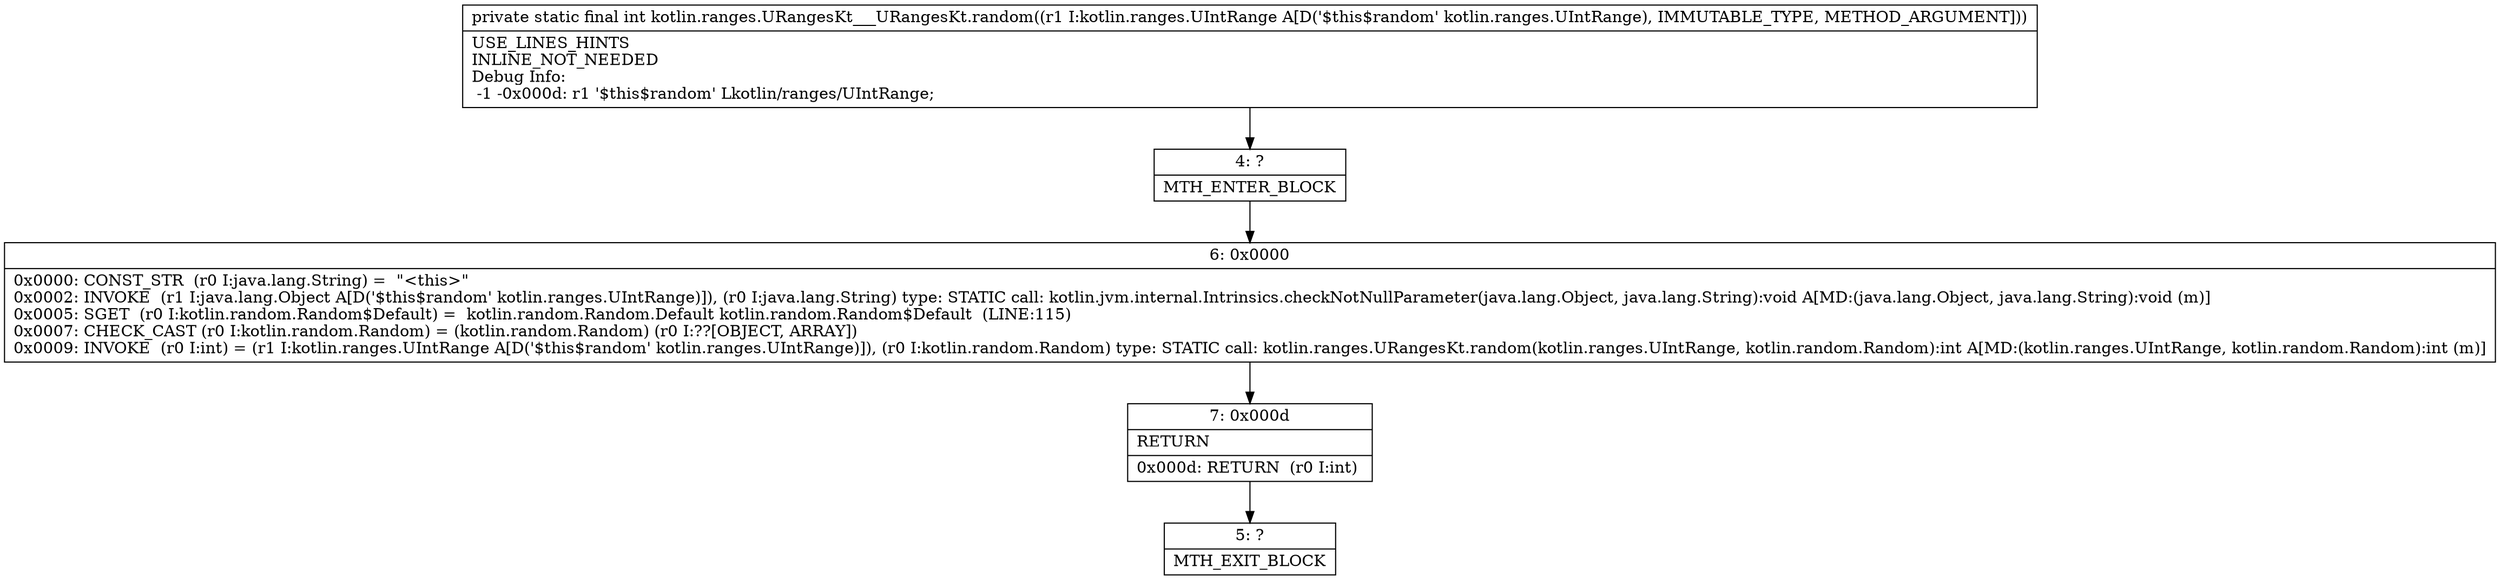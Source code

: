 digraph "CFG forkotlin.ranges.URangesKt___URangesKt.random(Lkotlin\/ranges\/UIntRange;)I" {
Node_4 [shape=record,label="{4\:\ ?|MTH_ENTER_BLOCK\l}"];
Node_6 [shape=record,label="{6\:\ 0x0000|0x0000: CONST_STR  (r0 I:java.lang.String) =  \"\<this\>\" \l0x0002: INVOKE  (r1 I:java.lang.Object A[D('$this$random' kotlin.ranges.UIntRange)]), (r0 I:java.lang.String) type: STATIC call: kotlin.jvm.internal.Intrinsics.checkNotNullParameter(java.lang.Object, java.lang.String):void A[MD:(java.lang.Object, java.lang.String):void (m)]\l0x0005: SGET  (r0 I:kotlin.random.Random$Default) =  kotlin.random.Random.Default kotlin.random.Random$Default  (LINE:115)\l0x0007: CHECK_CAST (r0 I:kotlin.random.Random) = (kotlin.random.Random) (r0 I:??[OBJECT, ARRAY]) \l0x0009: INVOKE  (r0 I:int) = (r1 I:kotlin.ranges.UIntRange A[D('$this$random' kotlin.ranges.UIntRange)]), (r0 I:kotlin.random.Random) type: STATIC call: kotlin.ranges.URangesKt.random(kotlin.ranges.UIntRange, kotlin.random.Random):int A[MD:(kotlin.ranges.UIntRange, kotlin.random.Random):int (m)]\l}"];
Node_7 [shape=record,label="{7\:\ 0x000d|RETURN\l|0x000d: RETURN  (r0 I:int) \l}"];
Node_5 [shape=record,label="{5\:\ ?|MTH_EXIT_BLOCK\l}"];
MethodNode[shape=record,label="{private static final int kotlin.ranges.URangesKt___URangesKt.random((r1 I:kotlin.ranges.UIntRange A[D('$this$random' kotlin.ranges.UIntRange), IMMUTABLE_TYPE, METHOD_ARGUMENT]))  | USE_LINES_HINTS\lINLINE_NOT_NEEDED\lDebug Info:\l  \-1 \-0x000d: r1 '$this$random' Lkotlin\/ranges\/UIntRange;\l}"];
MethodNode -> Node_4;Node_4 -> Node_6;
Node_6 -> Node_7;
Node_7 -> Node_5;
}

